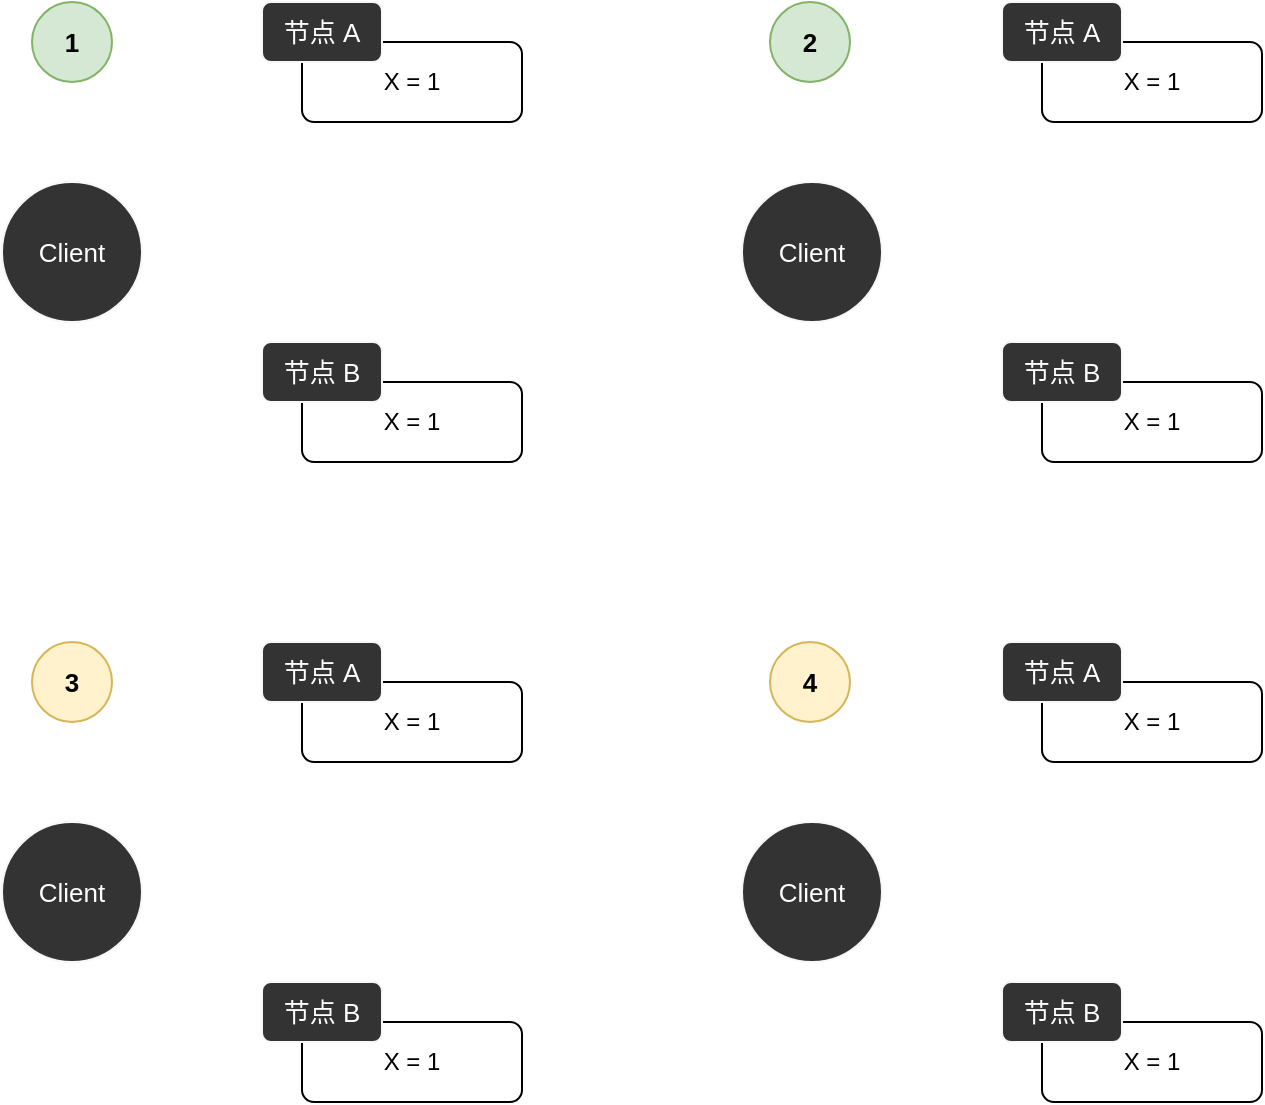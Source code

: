 <mxfile version="16.0.0" type="github">
  <diagram id="8R22hfhirngRWqFtWf2z" name="Page-1">
    <mxGraphModel dx="1426" dy="792" grid="1" gridSize="10" guides="1" tooltips="1" connect="1" arrows="1" fold="1" page="1" pageScale="1" pageWidth="827" pageHeight="1169" math="0" shadow="0">
      <root>
        <mxCell id="0" />
        <mxCell id="1" parent="0" />
        <mxCell id="hJ7MZqbU1TOxmJs2J5Ed-1" value="X = 1" style="rounded=1;whiteSpace=wrap;html=1;" vertex="1" parent="1">
          <mxGeometry x="160" y="50" width="110" height="40" as="geometry" />
        </mxCell>
        <mxCell id="hJ7MZqbU1TOxmJs2J5Ed-2" value="节点 A" style="rounded=1;whiteSpace=wrap;html=1;fillColor=#333333;strokeColor=#F7F7F7;fontColor=#FFFFFF;fontSize=13;" vertex="1" parent="1">
          <mxGeometry x="140" y="30" width="60" height="30" as="geometry" />
        </mxCell>
        <mxCell id="hJ7MZqbU1TOxmJs2J5Ed-3" value="X = 1" style="rounded=1;whiteSpace=wrap;html=1;" vertex="1" parent="1">
          <mxGeometry x="160" y="220" width="110" height="40" as="geometry" />
        </mxCell>
        <mxCell id="hJ7MZqbU1TOxmJs2J5Ed-4" value="节点 B" style="rounded=1;whiteSpace=wrap;html=1;fillColor=#333333;strokeColor=#F7F7F7;fontColor=#FFFFFF;fontSize=13;" vertex="1" parent="1">
          <mxGeometry x="140" y="200" width="60" height="30" as="geometry" />
        </mxCell>
        <mxCell id="hJ7MZqbU1TOxmJs2J5Ed-5" value="Client" style="ellipse;whiteSpace=wrap;html=1;aspect=fixed;fontSize=13;fontColor=#FFFFFF;strokeColor=#F7F7F7;fillColor=#333333;" vertex="1" parent="1">
          <mxGeometry x="10" y="120" width="70" height="70" as="geometry" />
        </mxCell>
        <mxCell id="hJ7MZqbU1TOxmJs2J5Ed-7" value="X = 1" style="rounded=1;whiteSpace=wrap;html=1;" vertex="1" parent="1">
          <mxGeometry x="530" y="50" width="110" height="40" as="geometry" />
        </mxCell>
        <mxCell id="hJ7MZqbU1TOxmJs2J5Ed-8" value="节点 A" style="rounded=1;whiteSpace=wrap;html=1;fillColor=#333333;strokeColor=#F7F7F7;fontColor=#FFFFFF;fontSize=13;" vertex="1" parent="1">
          <mxGeometry x="510" y="30" width="60" height="30" as="geometry" />
        </mxCell>
        <mxCell id="hJ7MZqbU1TOxmJs2J5Ed-9" value="X = 1" style="rounded=1;whiteSpace=wrap;html=1;" vertex="1" parent="1">
          <mxGeometry x="530" y="220" width="110" height="40" as="geometry" />
        </mxCell>
        <mxCell id="hJ7MZqbU1TOxmJs2J5Ed-10" value="节点 B" style="rounded=1;whiteSpace=wrap;html=1;fillColor=#333333;strokeColor=#F7F7F7;fontColor=#FFFFFF;fontSize=13;" vertex="1" parent="1">
          <mxGeometry x="510" y="200" width="60" height="30" as="geometry" />
        </mxCell>
        <mxCell id="hJ7MZqbU1TOxmJs2J5Ed-11" value="Client" style="ellipse;whiteSpace=wrap;html=1;aspect=fixed;fontSize=13;fontColor=#FFFFFF;strokeColor=#F7F7F7;fillColor=#333333;" vertex="1" parent="1">
          <mxGeometry x="380" y="120" width="70" height="70" as="geometry" />
        </mxCell>
        <mxCell id="hJ7MZqbU1TOxmJs2J5Ed-12" value="1" style="ellipse;whiteSpace=wrap;html=1;aspect=fixed;fontSize=13;strokeColor=#82b366;fillColor=#d5e8d4;fontStyle=1" vertex="1" parent="1">
          <mxGeometry x="25" y="30" width="40" height="40" as="geometry" />
        </mxCell>
        <mxCell id="hJ7MZqbU1TOxmJs2J5Ed-13" value="2" style="ellipse;whiteSpace=wrap;html=1;aspect=fixed;fontSize=13;strokeColor=#82b366;fillColor=#d5e8d4;fontStyle=1" vertex="1" parent="1">
          <mxGeometry x="394" y="30" width="40" height="40" as="geometry" />
        </mxCell>
        <mxCell id="hJ7MZqbU1TOxmJs2J5Ed-14" value="X = 1" style="rounded=1;whiteSpace=wrap;html=1;" vertex="1" parent="1">
          <mxGeometry x="160" y="370" width="110" height="40" as="geometry" />
        </mxCell>
        <mxCell id="hJ7MZqbU1TOxmJs2J5Ed-15" value="节点 A" style="rounded=1;whiteSpace=wrap;html=1;fillColor=#333333;strokeColor=#F7F7F7;fontColor=#FFFFFF;fontSize=13;" vertex="1" parent="1">
          <mxGeometry x="140" y="350" width="60" height="30" as="geometry" />
        </mxCell>
        <mxCell id="hJ7MZqbU1TOxmJs2J5Ed-16" value="X = 1" style="rounded=1;whiteSpace=wrap;html=1;" vertex="1" parent="1">
          <mxGeometry x="160" y="540" width="110" height="40" as="geometry" />
        </mxCell>
        <mxCell id="hJ7MZqbU1TOxmJs2J5Ed-17" value="节点 B" style="rounded=1;whiteSpace=wrap;html=1;fillColor=#333333;strokeColor=#F7F7F7;fontColor=#FFFFFF;fontSize=13;" vertex="1" parent="1">
          <mxGeometry x="140" y="520" width="60" height="30" as="geometry" />
        </mxCell>
        <mxCell id="hJ7MZqbU1TOxmJs2J5Ed-18" value="Client" style="ellipse;whiteSpace=wrap;html=1;aspect=fixed;fontSize=13;fontColor=#FFFFFF;strokeColor=#F7F7F7;fillColor=#333333;" vertex="1" parent="1">
          <mxGeometry x="10" y="440" width="70" height="70" as="geometry" />
        </mxCell>
        <mxCell id="hJ7MZqbU1TOxmJs2J5Ed-19" value="X = 1" style="rounded=1;whiteSpace=wrap;html=1;" vertex="1" parent="1">
          <mxGeometry x="530" y="370" width="110" height="40" as="geometry" />
        </mxCell>
        <mxCell id="hJ7MZqbU1TOxmJs2J5Ed-20" value="节点 A" style="rounded=1;whiteSpace=wrap;html=1;fillColor=#333333;strokeColor=#F7F7F7;fontColor=#FFFFFF;fontSize=13;" vertex="1" parent="1">
          <mxGeometry x="510" y="350" width="60" height="30" as="geometry" />
        </mxCell>
        <mxCell id="hJ7MZqbU1TOxmJs2J5Ed-21" value="X = 1" style="rounded=1;whiteSpace=wrap;html=1;" vertex="1" parent="1">
          <mxGeometry x="530" y="540" width="110" height="40" as="geometry" />
        </mxCell>
        <mxCell id="hJ7MZqbU1TOxmJs2J5Ed-22" value="节点 B" style="rounded=1;whiteSpace=wrap;html=1;fillColor=#333333;strokeColor=#F7F7F7;fontColor=#FFFFFF;fontSize=13;" vertex="1" parent="1">
          <mxGeometry x="510" y="520" width="60" height="30" as="geometry" />
        </mxCell>
        <mxCell id="hJ7MZqbU1TOxmJs2J5Ed-23" value="Client" style="ellipse;whiteSpace=wrap;html=1;aspect=fixed;fontSize=13;fontColor=#FFFFFF;strokeColor=#F7F7F7;fillColor=#333333;" vertex="1" parent="1">
          <mxGeometry x="380" y="440" width="70" height="70" as="geometry" />
        </mxCell>
        <mxCell id="hJ7MZqbU1TOxmJs2J5Ed-24" value="3" style="ellipse;whiteSpace=wrap;html=1;aspect=fixed;fontSize=13;strokeColor=#d6b656;fillColor=#fff2cc;fontStyle=1" vertex="1" parent="1">
          <mxGeometry x="25" y="350" width="40" height="40" as="geometry" />
        </mxCell>
        <mxCell id="hJ7MZqbU1TOxmJs2J5Ed-25" value="4" style="ellipse;whiteSpace=wrap;html=1;aspect=fixed;fontSize=13;strokeColor=#d6b656;fillColor=#fff2cc;fontStyle=1" vertex="1" parent="1">
          <mxGeometry x="394" y="350" width="40" height="40" as="geometry" />
        </mxCell>
      </root>
    </mxGraphModel>
  </diagram>
</mxfile>
